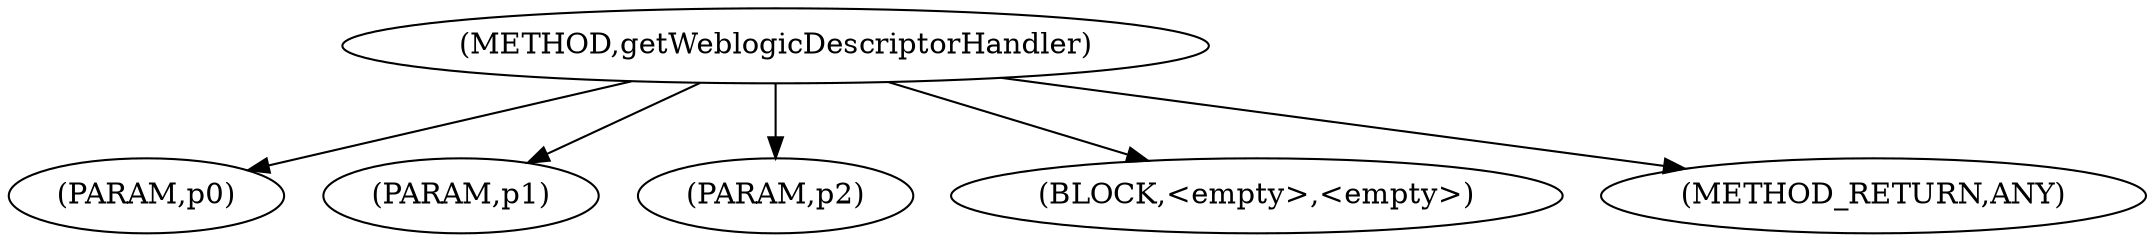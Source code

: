 digraph "getWeblogicDescriptorHandler" {  
"2157" [label = <(METHOD,getWeblogicDescriptorHandler)> ]
"2158" [label = <(PARAM,p0)> ]
"2159" [label = <(PARAM,p1)> ]
"2160" [label = <(PARAM,p2)> ]
"2161" [label = <(BLOCK,&lt;empty&gt;,&lt;empty&gt;)> ]
"2162" [label = <(METHOD_RETURN,ANY)> ]
  "2157" -> "2158" 
  "2157" -> "2159" 
  "2157" -> "2161" 
  "2157" -> "2160" 
  "2157" -> "2162" 
}
